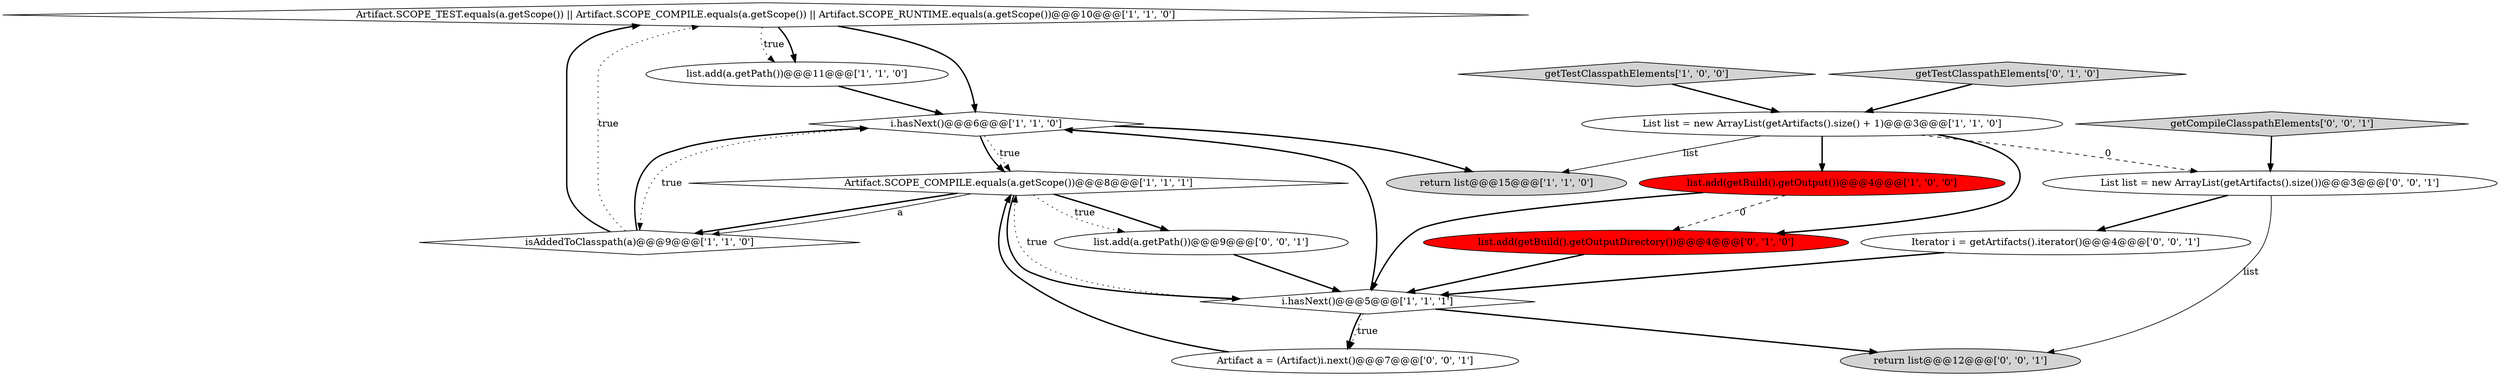 digraph {
5 [style = filled, label = "Artifact.SCOPE_TEST.equals(a.getScope()) || Artifact.SCOPE_COMPILE.equals(a.getScope()) || Artifact.SCOPE_RUNTIME.equals(a.getScope())@@@10@@@['1', '1', '0']", fillcolor = white, shape = diamond image = "AAA0AAABBB1BBB"];
12 [style = filled, label = "List list = new ArrayList(getArtifacts().size())@@@3@@@['0', '0', '1']", fillcolor = white, shape = ellipse image = "AAA0AAABBB3BBB"];
13 [style = filled, label = "Artifact a = (Artifact)i.next()@@@7@@@['0', '0', '1']", fillcolor = white, shape = ellipse image = "AAA0AAABBB3BBB"];
15 [style = filled, label = "list.add(a.getPath())@@@9@@@['0', '0', '1']", fillcolor = white, shape = ellipse image = "AAA0AAABBB3BBB"];
17 [style = filled, label = "return list@@@12@@@['0', '0', '1']", fillcolor = lightgray, shape = ellipse image = "AAA0AAABBB3BBB"];
0 [style = filled, label = "getTestClasspathElements['1', '0', '0']", fillcolor = lightgray, shape = diamond image = "AAA0AAABBB1BBB"];
8 [style = filled, label = "i.hasNext()@@@5@@@['1', '1', '1']", fillcolor = white, shape = diamond image = "AAA0AAABBB1BBB"];
14 [style = filled, label = "Iterator i = getArtifacts().iterator()@@@4@@@['0', '0', '1']", fillcolor = white, shape = ellipse image = "AAA0AAABBB3BBB"];
1 [style = filled, label = "isAddedToClasspath(a)@@@9@@@['1', '1', '0']", fillcolor = white, shape = diamond image = "AAA0AAABBB1BBB"];
6 [style = filled, label = "return list@@@15@@@['1', '1', '0']", fillcolor = lightgray, shape = ellipse image = "AAA0AAABBB1BBB"];
9 [style = filled, label = "list.add(a.getPath())@@@11@@@['1', '1', '0']", fillcolor = white, shape = ellipse image = "AAA0AAABBB1BBB"];
11 [style = filled, label = "getTestClasspathElements['0', '1', '0']", fillcolor = lightgray, shape = diamond image = "AAA0AAABBB2BBB"];
4 [style = filled, label = "list.add(getBuild().getOutput())@@@4@@@['1', '0', '0']", fillcolor = red, shape = ellipse image = "AAA1AAABBB1BBB"];
10 [style = filled, label = "list.add(getBuild().getOutputDirectory())@@@4@@@['0', '1', '0']", fillcolor = red, shape = ellipse image = "AAA1AAABBB2BBB"];
3 [style = filled, label = "Artifact.SCOPE_COMPILE.equals(a.getScope())@@@8@@@['1', '1', '1']", fillcolor = white, shape = diamond image = "AAA0AAABBB1BBB"];
16 [style = filled, label = "getCompileClasspathElements['0', '0', '1']", fillcolor = lightgray, shape = diamond image = "AAA0AAABBB3BBB"];
2 [style = filled, label = "i.hasNext()@@@6@@@['1', '1', '0']", fillcolor = white, shape = diamond image = "AAA0AAABBB1BBB"];
7 [style = filled, label = "List list = new ArrayList(getArtifacts().size() + 1)@@@3@@@['1', '1', '0']", fillcolor = white, shape = ellipse image = "AAA0AAABBB1BBB"];
1->5 [style = bold, label=""];
2->3 [style = dotted, label="true"];
3->1 [style = bold, label=""];
5->9 [style = bold, label=""];
9->2 [style = bold, label=""];
7->10 [style = bold, label=""];
2->6 [style = bold, label=""];
2->3 [style = bold, label=""];
7->6 [style = solid, label="list"];
12->17 [style = solid, label="list"];
3->15 [style = bold, label=""];
7->4 [style = bold, label=""];
8->3 [style = dotted, label="true"];
0->7 [style = bold, label=""];
8->17 [style = bold, label=""];
5->2 [style = bold, label=""];
10->8 [style = bold, label=""];
8->2 [style = bold, label=""];
13->3 [style = bold, label=""];
2->1 [style = dotted, label="true"];
3->8 [style = bold, label=""];
3->15 [style = dotted, label="true"];
12->14 [style = bold, label=""];
7->12 [style = dashed, label="0"];
5->9 [style = dotted, label="true"];
4->8 [style = bold, label=""];
1->2 [style = bold, label=""];
14->8 [style = bold, label=""];
8->13 [style = dotted, label="true"];
4->10 [style = dashed, label="0"];
16->12 [style = bold, label=""];
3->1 [style = solid, label="a"];
15->8 [style = bold, label=""];
1->5 [style = dotted, label="true"];
11->7 [style = bold, label=""];
8->13 [style = bold, label=""];
}
